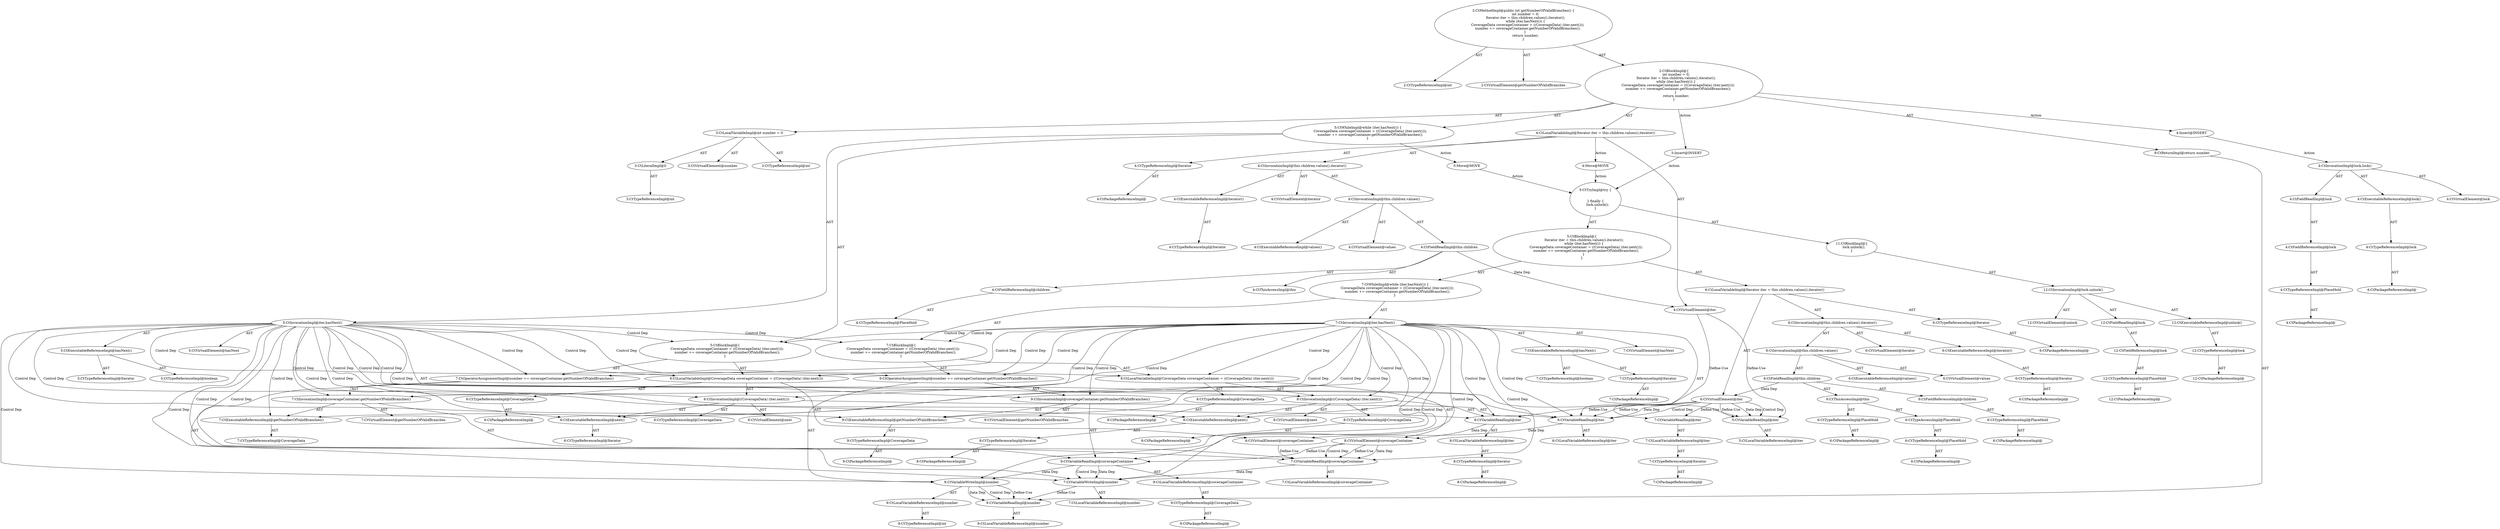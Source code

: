 digraph "getNumberOfValidBranches#?" {
0 [label="2:CtTypeReferenceImpl@int" shape=ellipse]
1 [label="2:CtVirtualElement@getNumberOfValidBranches" shape=ellipse]
2 [label="3:CtTypeReferenceImpl@int" shape=ellipse]
3 [label="3:CtLiteralImpl@0" shape=ellipse]
4 [label="3:CtTypeReferenceImpl@int" shape=ellipse]
5 [label="3:CtVirtualElement@number" shape=ellipse]
6 [label="3:CtLocalVariableImpl@int number = 0" shape=ellipse]
7 [label="4:CtTypeReferenceImpl@Iterator" shape=ellipse]
8 [label="4:CtPackageReferenceImpl@" shape=ellipse]
9 [label="4:CtExecutableReferenceImpl@iterator()" shape=ellipse]
10 [label="4:CtTypeReferenceImpl@Iterator" shape=ellipse]
11 [label="4:CtVirtualElement@iterator" shape=ellipse]
12 [label="4:CtExecutableReferenceImpl@values()" shape=ellipse]
13 [label="4:CtVirtualElement@values" shape=ellipse]
14 [label="4:CtFieldReferenceImpl@children" shape=ellipse]
15 [label="4:CtTypeReferenceImpl@PlaceHold" shape=ellipse]
16 [label="4:CtFieldReadImpl@this.children" shape=ellipse]
17 [label="4:CtThisAccessImpl@this" shape=ellipse]
18 [label="4:CtInvocationImpl@this.children.values()" shape=ellipse]
19 [label="4:CtInvocationImpl@this.children.values().iterator()" shape=ellipse]
20 [label="4:CtVirtualElement@iter" shape=ellipse]
21 [label="4:CtLocalVariableImpl@Iterator iter = this.children.values().iterator()" shape=ellipse]
22 [label="5:CtExecutableReferenceImpl@hasNext()" shape=ellipse]
23 [label="5:CtTypeReferenceImpl@Iterator" shape=ellipse]
24 [label="5:CtTypeReferenceImpl@boolean" shape=ellipse]
25 [label="5:CtVirtualElement@hasNext" shape=ellipse]
26 [label="5:CtVariableReadImpl@iter" shape=ellipse]
27 [label="5:CtLocalVariableReferenceImpl@iter" shape=ellipse]
28 [label="5:CtInvocationImpl@iter.hasNext()" shape=ellipse]
29 [label="6:CtTypeReferenceImpl@CoverageData" shape=ellipse]
30 [label="6:CtPackageReferenceImpl@" shape=ellipse]
31 [label="6:CtExecutableReferenceImpl@next()" shape=ellipse]
32 [label="6:CtTypeReferenceImpl@Iterator" shape=ellipse]
33 [label="6:CtVirtualElement@next" shape=ellipse]
34 [label="6:CtVariableReadImpl@iter" shape=ellipse]
35 [label="6:CtLocalVariableReferenceImpl@iter" shape=ellipse]
36 [label="6:CtInvocationImpl@((CoverageData) (iter.next()))" shape=ellipse]
37 [label="6:CtTypeReferenceImpl@CoverageData" shape=ellipse]
38 [label="6:CtVirtualElement@coverageContainer" shape=ellipse]
39 [label="6:CtLocalVariableImpl@CoverageData coverageContainer = ((CoverageData) (iter.next()))" shape=ellipse]
40 [label="7:CtVariableWriteImpl@number" shape=ellipse]
41 [label="7:CtLocalVariableReferenceImpl@number" shape=ellipse]
42 [label="7:CtExecutableReferenceImpl@getNumberOfValidBranches()" shape=ellipse]
43 [label="7:CtTypeReferenceImpl@CoverageData" shape=ellipse]
44 [label="7:CtVirtualElement@getNumberOfValidBranches" shape=ellipse]
45 [label="7:CtVariableReadImpl@coverageContainer" shape=ellipse]
46 [label="7:CtLocalVariableReferenceImpl@coverageContainer" shape=ellipse]
47 [label="7:CtInvocationImpl@coverageContainer.getNumberOfValidBranches()" shape=ellipse]
48 [label="7:CtOperatorAssignmentImpl@number += coverageContainer.getNumberOfValidBranches()" shape=ellipse]
49 [label="5:CtBlockImpl@\{
    CoverageData coverageContainer = ((CoverageData) (iter.next()));
    number += coverageContainer.getNumberOfValidBranches();
\}" shape=ellipse]
50 [label="5:CtWhileImpl@while (iter.hasNext()) \{
    CoverageData coverageContainer = ((CoverageData) (iter.next()));
    number += coverageContainer.getNumberOfValidBranches();
\} " shape=ellipse]
51 [label="9:CtVariableReadImpl@number" shape=ellipse]
52 [label="9:CtLocalVariableReferenceImpl@number" shape=ellipse]
53 [label="9:CtReturnImpl@return number" shape=ellipse]
54 [label="2:CtBlockImpl@\{
    int number = 0;
    Iterator iter = this.children.values().iterator();
    while (iter.hasNext()) \{
        CoverageData coverageContainer = ((CoverageData) (iter.next()));
        number += coverageContainer.getNumberOfValidBranches();
    \} 
    return number;
\}" shape=ellipse]
55 [label="2:CtMethodImpl@public int getNumberOfValidBranches() \{
    int number = 0;
    Iterator iter = this.children.values().iterator();
    while (iter.hasNext()) \{
        CoverageData coverageContainer = ((CoverageData) (iter.next()));
        number += coverageContainer.getNumberOfValidBranches();
    \} 
    return number;
\}" shape=ellipse]
56 [label="4:Insert@INSERT" shape=ellipse]
57 [label="4:CtPackageReferenceImpl@" shape=ellipse]
58 [label="4:CtTypeReferenceImpl@PlaceHold" shape=ellipse]
59 [label="4:CtFieldReferenceImpl@lock" shape=ellipse]
60 [label="4:CtFieldReadImpl@lock" shape=ellipse]
61 [label="4:CtPackageReferenceImpl@" shape=ellipse]
62 [label="4:CtTypeReferenceImpl@lock" shape=ellipse]
63 [label="4:CtExecutableReferenceImpl@lock()" shape=ellipse]
64 [label="4:CtInvocationImpl@lock.lock()" shape=ellipse]
65 [label="4:CtVirtualElement@lock" shape=ellipse]
66 [label="5:Insert@INSERT" shape=ellipse]
67 [label="6:CtPackageReferenceImpl@" shape=ellipse]
68 [label="6:CtTypeReferenceImpl@Iterator" shape=ellipse]
69 [label="6:CtPackageReferenceImpl@" shape=ellipse]
70 [label="6:CtTypeReferenceImpl@PlaceHold" shape=ellipse]
71 [label="6:CtPackageReferenceImpl@" shape=ellipse]
72 [label="6:CtTypeReferenceImpl@PlaceHold" shape=ellipse]
73 [label="6:CtTypeAccessImpl@PlaceHold" shape=ellipse]
74 [label="6:CtThisAccessImpl@this" shape=ellipse]
75 [label="6:CtPackageReferenceImpl@" shape=ellipse]
76 [label="6:CtTypeReferenceImpl@PlaceHold" shape=ellipse]
77 [label="6:CtFieldReferenceImpl@children" shape=ellipse]
78 [label="6:CtFieldReadImpl@this.children" shape=ellipse]
79 [label="6:CtExecutableReferenceImpl@values()" shape=ellipse]
80 [label="6:CtInvocationImpl@this.children.values()" shape=ellipse]
81 [label="6:CtVirtualElement@values" shape=ellipse]
82 [label="6:CtPackageReferenceImpl@" shape=ellipse]
83 [label="6:CtTypeReferenceImpl@Iterator" shape=ellipse]
84 [label="6:CtExecutableReferenceImpl@iterator()" shape=ellipse]
85 [label="6:CtInvocationImpl@this.children.values().iterator()" shape=ellipse]
86 [label="6:CtVirtualElement@iterator" shape=ellipse]
87 [label="6:CtLocalVariableImpl@Iterator iter = this.children.values().iterator()" shape=ellipse]
88 [label="6:CtVirtualElement@iter" shape=ellipse]
89 [label="7:CtPackageReferenceImpl@" shape=ellipse]
90 [label="7:CtTypeReferenceImpl@Iterator" shape=ellipse]
91 [label="7:CtLocalVariableReferenceImpl@iter" shape=ellipse]
92 [label="7:CtVariableReadImpl@iter" shape=ellipse]
93 [label="7:CtPackageReferenceImpl@" shape=ellipse]
94 [label="7:CtTypeReferenceImpl@Iterator" shape=ellipse]
95 [label="7:CtTypeReferenceImpl@boolean" shape=ellipse]
96 [label="7:CtExecutableReferenceImpl@hasNext()" shape=ellipse]
97 [label="7:CtInvocationImpl@iter.hasNext()" shape=ellipse]
98 [label="7:CtVirtualElement@hasNext" shape=ellipse]
99 [label="8:CtPackageReferenceImpl@" shape=ellipse]
100 [label="8:CtTypeReferenceImpl@CoverageData" shape=ellipse]
101 [label="8:CtPackageReferenceImpl@" shape=ellipse]
102 [label="8:CtTypeReferenceImpl@CoverageData" shape=ellipse]
103 [label="8:CtPackageReferenceImpl@" shape=ellipse]
104 [label="8:CtTypeReferenceImpl@Iterator" shape=ellipse]
105 [label="8:CtLocalVariableReferenceImpl@iter" shape=ellipse]
106 [label="8:CtVariableReadImpl@iter" shape=ellipse]
107 [label="8:CtPackageReferenceImpl@" shape=ellipse]
108 [label="8:CtTypeReferenceImpl@Iterator" shape=ellipse]
109 [label="8:CtExecutableReferenceImpl@next()" shape=ellipse]
110 [label="8:CtInvocationImpl@((CoverageData) (iter.next()))" shape=ellipse]
111 [label="8:CtVirtualElement@next" shape=ellipse]
112 [label="8:CtLocalVariableImpl@CoverageData coverageContainer = ((CoverageData) (iter.next()))" shape=ellipse]
113 [label="8:CtVirtualElement@coverageContainer" shape=ellipse]
114 [label="9:CtTypeReferenceImpl@int" shape=ellipse]
115 [label="9:CtLocalVariableReferenceImpl@number" shape=ellipse]
116 [label="9:CtVariableWriteImpl@number" shape=ellipse]
117 [label="9:CtPackageReferenceImpl@" shape=ellipse]
118 [label="9:CtTypeReferenceImpl@CoverageData" shape=ellipse]
119 [label="9:CtLocalVariableReferenceImpl@coverageContainer" shape=ellipse]
120 [label="9:CtVariableReadImpl@coverageContainer" shape=ellipse]
121 [label="9:CtPackageReferenceImpl@" shape=ellipse]
122 [label="9:CtTypeReferenceImpl@CoverageData" shape=ellipse]
123 [label="9:CtExecutableReferenceImpl@getNumberOfValidBranches()" shape=ellipse]
124 [label="9:CtInvocationImpl@coverageContainer.getNumberOfValidBranches()" shape=ellipse]
125 [label="9:CtVirtualElement@getNumberOfValidBranches" shape=ellipse]
126 [label="9:CtOperatorAssignmentImpl@number += coverageContainer.getNumberOfValidBranches()" shape=ellipse]
127 [label="7:CtBlockImpl@\{
    CoverageData coverageContainer = ((CoverageData) (iter.next()));
    number += coverageContainer.getNumberOfValidBranches();
\}" shape=ellipse]
128 [label="7:CtWhileImpl@while (iter.hasNext()) \{
    CoverageData coverageContainer = ((CoverageData) (iter.next()));
    number += coverageContainer.getNumberOfValidBranches();
\} " shape=ellipse]
129 [label="5:CtBlockImpl@\{
    Iterator iter = this.children.values().iterator();
    while (iter.hasNext()) \{
        CoverageData coverageContainer = ((CoverageData) (iter.next()));
        number += coverageContainer.getNumberOfValidBranches();
    \} 
\}" shape=ellipse]
130 [label="12:CtPackageReferenceImpl@" shape=ellipse]
131 [label="12:CtTypeReferenceImpl@PlaceHold" shape=ellipse]
132 [label="12:CtFieldReferenceImpl@lock" shape=ellipse]
133 [label="12:CtFieldReadImpl@lock" shape=ellipse]
134 [label="12:CtPackageReferenceImpl@" shape=ellipse]
135 [label="12:CtTypeReferenceImpl@lock" shape=ellipse]
136 [label="12:CtExecutableReferenceImpl@unlock()" shape=ellipse]
137 [label="12:CtInvocationImpl@lock.unlock()" shape=ellipse]
138 [label="12:CtVirtualElement@unlock" shape=ellipse]
139 [label="11:CtBlockImpl@\{
    lock.unlock();
\}" shape=ellipse]
140 [label="5:CtTryImpl@try \{


\} finally \{
    lock.unlock();
\}" shape=ellipse]
141 [label="4:Move@MOVE" shape=ellipse]
142 [label="5:Move@MOVE" shape=ellipse]
3 -> 4 [label="AST"];
6 -> 5 [label="AST"];
6 -> 2 [label="AST"];
6 -> 3 [label="AST"];
7 -> 8 [label="AST"];
9 -> 10 [label="AST"];
14 -> 15 [label="AST"];
16 -> 17 [label="AST"];
16 -> 14 [label="AST"];
16 -> 20 [label="Data Dep"];
18 -> 13 [label="AST"];
18 -> 16 [label="AST"];
18 -> 12 [label="AST"];
19 -> 11 [label="AST"];
19 -> 18 [label="AST"];
19 -> 9 [label="AST"];
20 -> 26 [label="Define-Use"];
20 -> 34 [label="Define-Use"];
21 -> 20 [label="AST"];
21 -> 7 [label="AST"];
21 -> 19 [label="AST"];
21 -> 141 [label="Action"];
22 -> 23 [label="AST"];
22 -> 24 [label="AST"];
26 -> 27 [label="AST"];
28 -> 25 [label="AST"];
28 -> 26 [label="AST"];
28 -> 22 [label="AST"];
28 -> 49 [label="Control Dep"];
28 -> 39 [label="Control Dep"];
28 -> 36 [label="Control Dep"];
28 -> 31 [label="Control Dep"];
28 -> 34 [label="Control Dep"];
28 -> 48 [label="Control Dep"];
28 -> 40 [label="Control Dep"];
28 -> 47 [label="Control Dep"];
28 -> 42 [label="Control Dep"];
28 -> 45 [label="Control Dep"];
28 -> 106 [label="Control Dep"];
28 -> 109 [label="Control Dep"];
28 -> 110 [label="Control Dep"];
28 -> 112 [label="Control Dep"];
28 -> 116 [label="Control Dep"];
28 -> 120 [label="Control Dep"];
28 -> 123 [label="Control Dep"];
28 -> 124 [label="Control Dep"];
28 -> 126 [label="Control Dep"];
28 -> 127 [label="Control Dep"];
29 -> 30 [label="AST"];
31 -> 32 [label="AST"];
34 -> 35 [label="AST"];
34 -> 38 [label="Data Dep"];
36 -> 33 [label="AST"];
36 -> 37 [label="AST"];
36 -> 34 [label="AST"];
36 -> 31 [label="AST"];
38 -> 45 [label="Define-Use"];
39 -> 38 [label="AST"];
39 -> 29 [label="AST"];
39 -> 36 [label="AST"];
40 -> 41 [label="AST"];
40 -> 51 [label="Define-Use"];
42 -> 43 [label="AST"];
45 -> 46 [label="AST"];
45 -> 40 [label="Data Dep"];
47 -> 44 [label="AST"];
47 -> 45 [label="AST"];
47 -> 42 [label="AST"];
48 -> 40 [label="AST"];
48 -> 47 [label="AST"];
49 -> 39 [label="AST"];
49 -> 48 [label="AST"];
50 -> 28 [label="AST"];
50 -> 49 [label="AST"];
50 -> 142 [label="Action"];
51 -> 52 [label="AST"];
53 -> 51 [label="AST"];
54 -> 6 [label="AST"];
54 -> 21 [label="AST"];
54 -> 50 [label="AST"];
54 -> 53 [label="AST"];
54 -> 56 [label="Action"];
54 -> 66 [label="Action"];
55 -> 1 [label="AST"];
55 -> 0 [label="AST"];
55 -> 54 [label="AST"];
56 -> 64 [label="Action"];
58 -> 57 [label="AST"];
59 -> 58 [label="AST"];
60 -> 59 [label="AST"];
62 -> 61 [label="AST"];
63 -> 62 [label="AST"];
64 -> 65 [label="AST"];
64 -> 60 [label="AST"];
64 -> 63 [label="AST"];
66 -> 140 [label="Action"];
68 -> 67 [label="AST"];
70 -> 69 [label="AST"];
72 -> 71 [label="AST"];
73 -> 72 [label="AST"];
74 -> 70 [label="AST"];
74 -> 73 [label="AST"];
76 -> 75 [label="AST"];
77 -> 76 [label="AST"];
78 -> 74 [label="AST"];
78 -> 77 [label="AST"];
78 -> 88 [label="Data Dep"];
80 -> 81 [label="AST"];
80 -> 78 [label="AST"];
80 -> 79 [label="AST"];
83 -> 82 [label="AST"];
84 -> 83 [label="AST"];
85 -> 86 [label="AST"];
85 -> 80 [label="AST"];
85 -> 84 [label="AST"];
87 -> 88 [label="AST"];
87 -> 68 [label="AST"];
87 -> 85 [label="AST"];
88 -> 92 [label="Define-Use"];
88 -> 106 [label="Define-Use"];
88 -> 26 [label="Define-Use"];
88 -> 26 [label="Data Dep"];
88 -> 26 [label="Control Dep"];
88 -> 34 [label="Define-Use"];
88 -> 34 [label="Data Dep"];
88 -> 34 [label="Control Dep"];
90 -> 89 [label="AST"];
91 -> 90 [label="AST"];
92 -> 91 [label="AST"];
94 -> 93 [label="AST"];
96 -> 94 [label="AST"];
96 -> 95 [label="AST"];
97 -> 98 [label="AST"];
97 -> 92 [label="AST"];
97 -> 96 [label="AST"];
97 -> 127 [label="Control Dep"];
97 -> 112 [label="Control Dep"];
97 -> 110 [label="Control Dep"];
97 -> 109 [label="Control Dep"];
97 -> 106 [label="Control Dep"];
97 -> 126 [label="Control Dep"];
97 -> 116 [label="Control Dep"];
97 -> 124 [label="Control Dep"];
97 -> 123 [label="Control Dep"];
97 -> 120 [label="Control Dep"];
97 -> 49 [label="Control Dep"];
97 -> 39 [label="Control Dep"];
97 -> 36 [label="Control Dep"];
97 -> 31 [label="Control Dep"];
97 -> 34 [label="Control Dep"];
97 -> 48 [label="Control Dep"];
97 -> 40 [label="Control Dep"];
97 -> 47 [label="Control Dep"];
97 -> 42 [label="Control Dep"];
97 -> 45 [label="Control Dep"];
100 -> 99 [label="AST"];
102 -> 101 [label="AST"];
104 -> 103 [label="AST"];
105 -> 104 [label="AST"];
106 -> 105 [label="AST"];
106 -> 113 [label="Data Dep"];
108 -> 107 [label="AST"];
109 -> 108 [label="AST"];
110 -> 111 [label="AST"];
110 -> 102 [label="AST"];
110 -> 106 [label="AST"];
110 -> 109 [label="AST"];
112 -> 113 [label="AST"];
112 -> 100 [label="AST"];
112 -> 110 [label="AST"];
113 -> 120 [label="Define-Use"];
113 -> 45 [label="Define-Use"];
113 -> 45 [label="Data Dep"];
113 -> 45 [label="Control Dep"];
115 -> 114 [label="AST"];
116 -> 115 [label="AST"];
116 -> 51 [label="Define-Use"];
116 -> 51 [label="Data Dep"];
116 -> 51 [label="Control Dep"];
118 -> 117 [label="AST"];
119 -> 118 [label="AST"];
120 -> 119 [label="AST"];
120 -> 116 [label="Data Dep"];
120 -> 40 [label="Data Dep"];
120 -> 40 [label="Control Dep"];
122 -> 121 [label="AST"];
123 -> 122 [label="AST"];
124 -> 125 [label="AST"];
124 -> 120 [label="AST"];
124 -> 123 [label="AST"];
126 -> 116 [label="AST"];
126 -> 124 [label="AST"];
127 -> 112 [label="AST"];
127 -> 126 [label="AST"];
128 -> 97 [label="AST"];
128 -> 127 [label="AST"];
129 -> 87 [label="AST"];
129 -> 128 [label="AST"];
131 -> 130 [label="AST"];
132 -> 131 [label="AST"];
133 -> 132 [label="AST"];
135 -> 134 [label="AST"];
136 -> 135 [label="AST"];
137 -> 138 [label="AST"];
137 -> 133 [label="AST"];
137 -> 136 [label="AST"];
139 -> 137 [label="AST"];
140 -> 129 [label="AST"];
140 -> 139 [label="AST"];
141 -> 140 [label="Action"];
142 -> 140 [label="Action"];
}